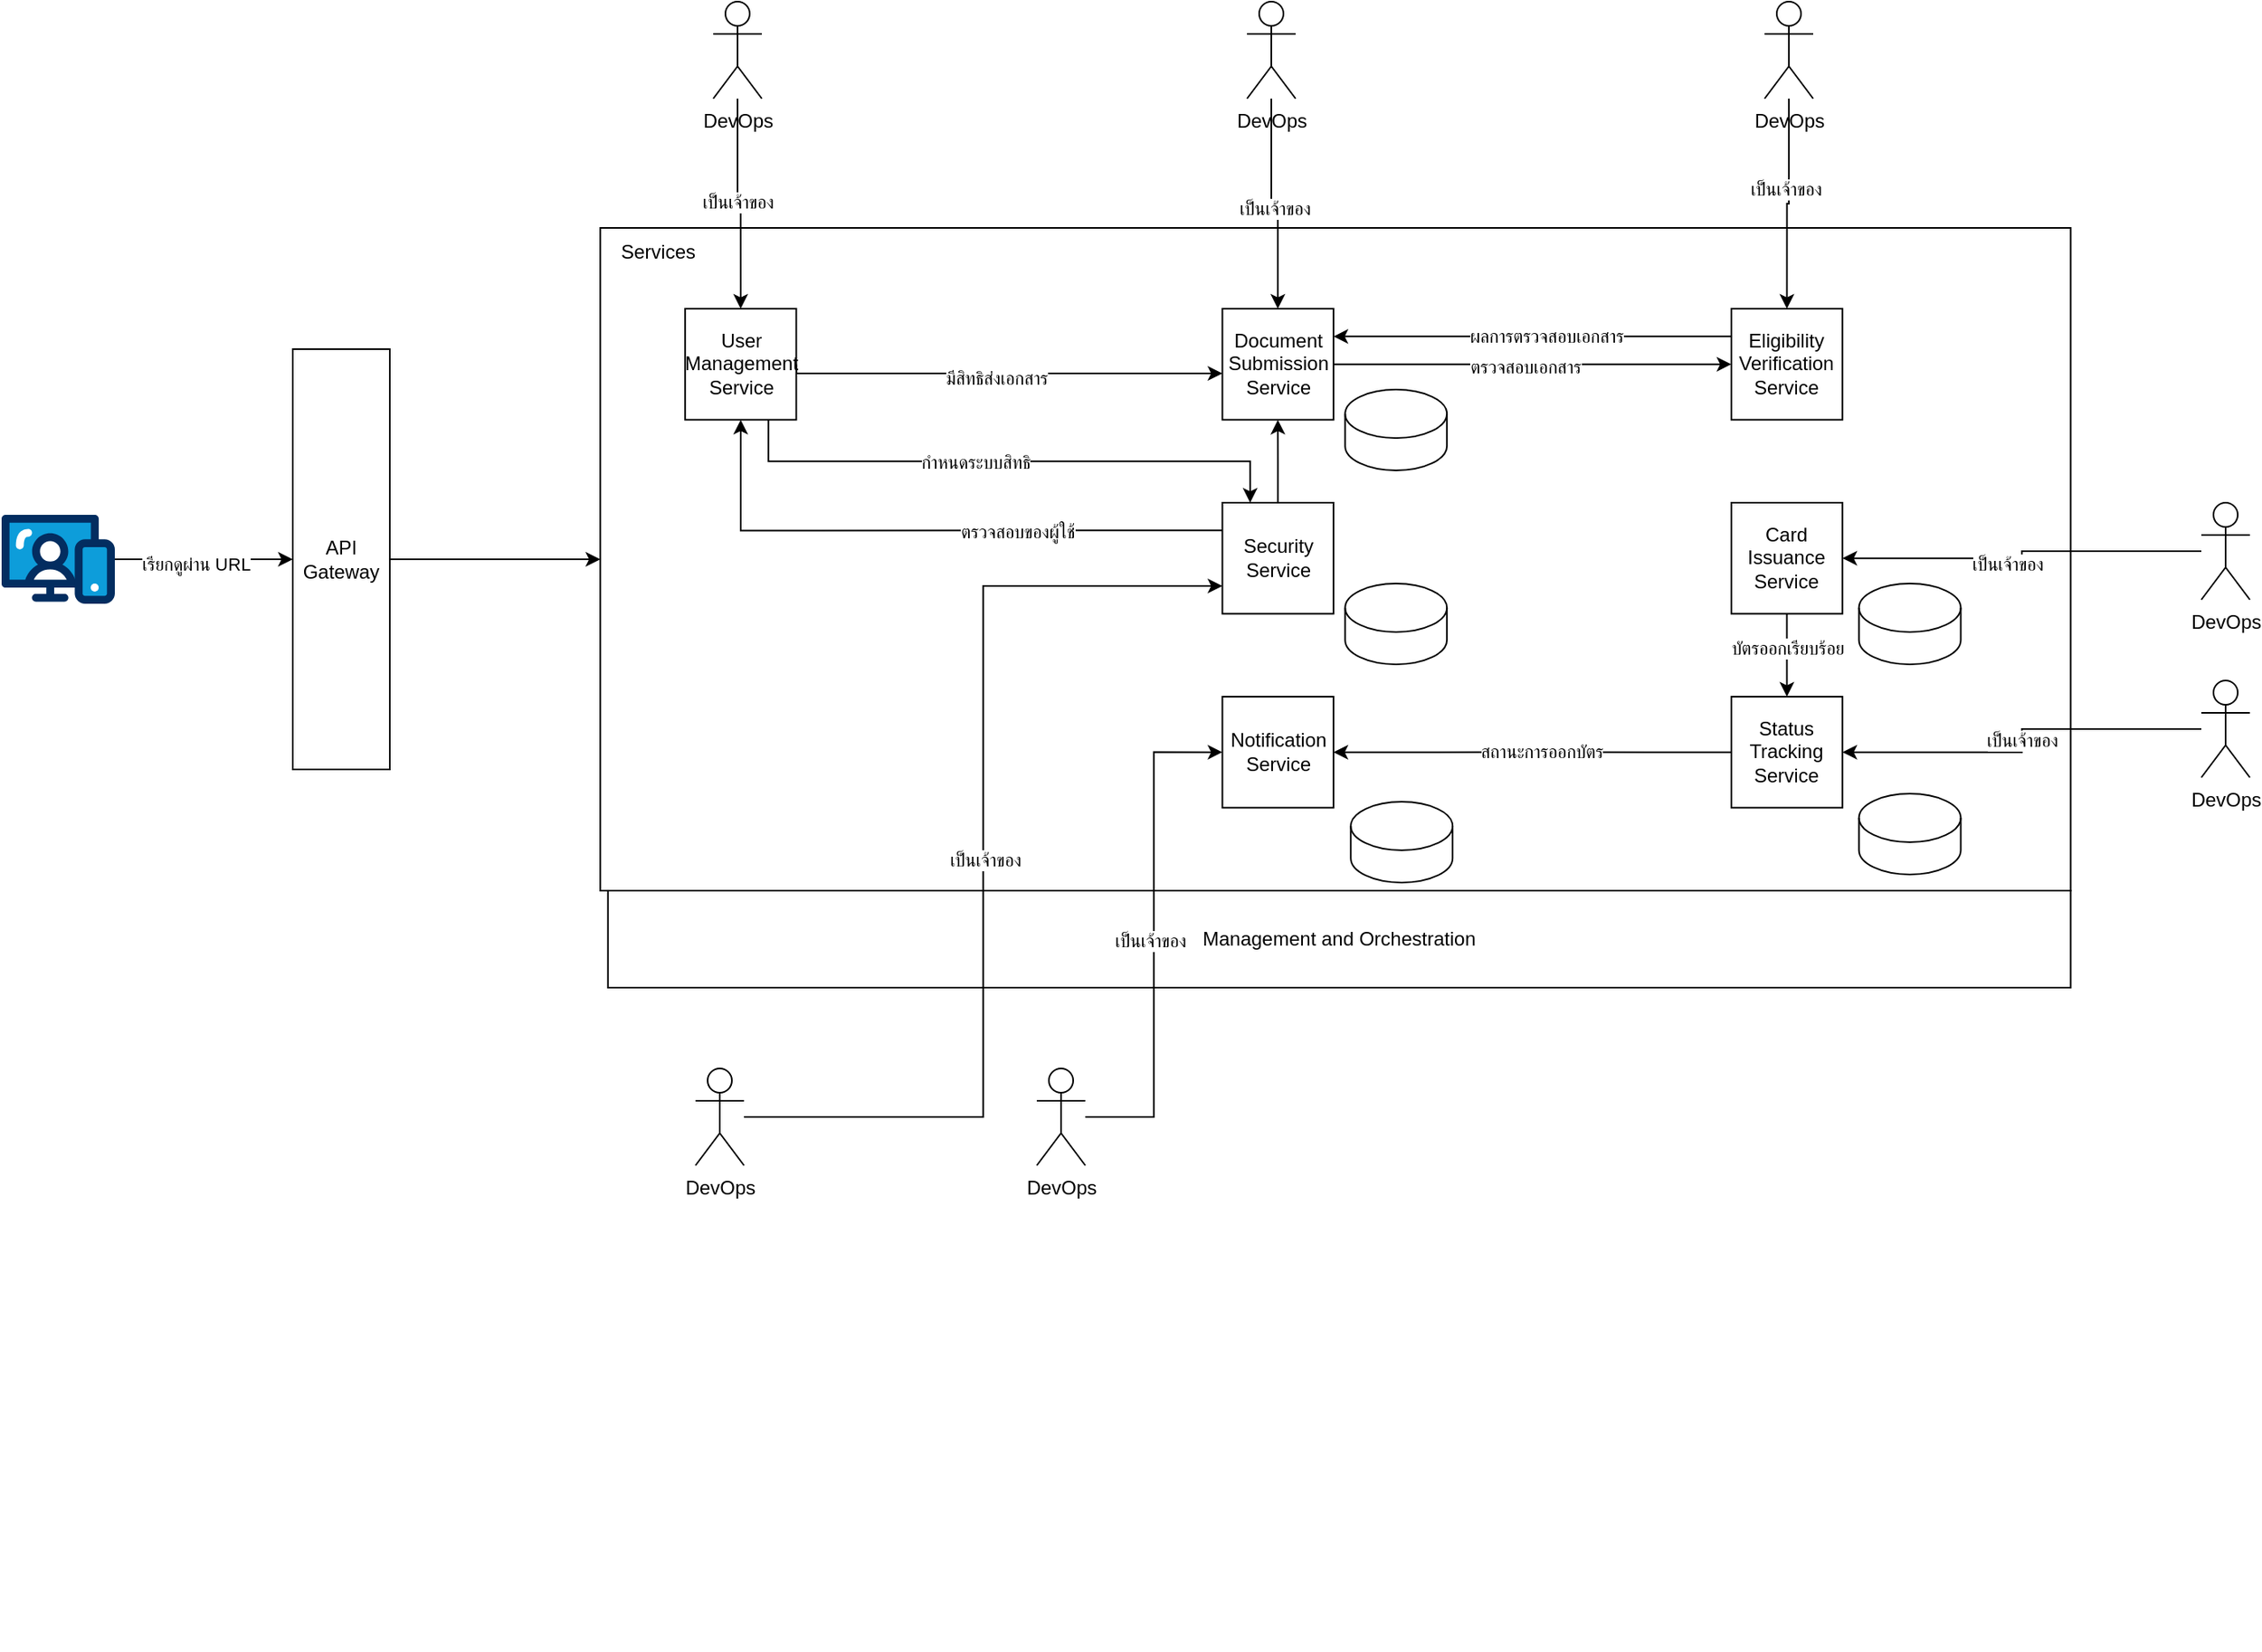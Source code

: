 <mxfile version="24.4.0" type="github">
  <diagram name="Page-1" id="LerU0bCvFQjhh9iSL9_E">
    <mxGraphModel dx="1915" dy="469" grid="1" gridSize="10" guides="1" tooltips="1" connect="1" arrows="1" fold="1" page="1" pageScale="1" pageWidth="827" pageHeight="1169" math="0" shadow="0">
      <root>
        <mxCell id="0" />
        <mxCell id="1" parent="0" />
        <mxCell id="JFElshMfYDLleOXP6mhj-92" style="edgeStyle=orthogonalEdgeStyle;rounded=0;orthogonalLoop=1;jettySize=auto;html=1;exitX=1;exitY=0.5;exitDx=0;exitDy=0;" edge="1" parent="1" source="JFElshMfYDLleOXP6mhj-24" target="JFElshMfYDLleOXP6mhj-60">
          <mxGeometry relative="1" as="geometry" />
        </mxCell>
        <mxCell id="JFElshMfYDLleOXP6mhj-24" value="API Gateway" style="rounded=0;whiteSpace=wrap;html=1;" vertex="1" parent="1">
          <mxGeometry x="150" y="245" width="60" height="260" as="geometry" />
        </mxCell>
        <mxCell id="JFElshMfYDLleOXP6mhj-29" value="" style="group" vertex="1" connectable="0" parent="1">
          <mxGeometry x="480" y="190" width="790" height="860" as="geometry" />
        </mxCell>
        <mxCell id="JFElshMfYDLleOXP6mhj-60" value="" style="verticalLabelPosition=bottom;verticalAlign=top;html=1;shape=mxgraph.basic.rect;fillColor2=none;strokeWidth=1;size=20;indent=5;" vertex="1" parent="JFElshMfYDLleOXP6mhj-29">
          <mxGeometry x="-139.856" y="-20" width="909.067" height="410" as="geometry" />
        </mxCell>
        <mxCell id="JFElshMfYDLleOXP6mhj-14" style="edgeStyle=orthogonalEdgeStyle;rounded=0;orthogonalLoop=1;jettySize=auto;html=1;entryX=0;entryY=0.5;entryDx=0;entryDy=0;" edge="1" parent="JFElshMfYDLleOXP6mhj-29" source="JFElshMfYDLleOXP6mhj-1" target="JFElshMfYDLleOXP6mhj-2">
          <mxGeometry relative="1" as="geometry" />
        </mxCell>
        <mxCell id="JFElshMfYDLleOXP6mhj-79" value="ตรวจสอบเอกสาร" style="edgeLabel;html=1;align=center;verticalAlign=middle;resizable=0;points=[];" vertex="1" connectable="0" parent="JFElshMfYDLleOXP6mhj-14">
          <mxGeometry x="-0.036" y="-1" relative="1" as="geometry">
            <mxPoint as="offset" />
          </mxGeometry>
        </mxCell>
        <mxCell id="JFElshMfYDLleOXP6mhj-1" value="Document Submission Service" style="whiteSpace=wrap;html=1;aspect=fixed;" vertex="1" parent="JFElshMfYDLleOXP6mhj-29">
          <mxGeometry x="244.749" y="30" width="68.696" height="68.696" as="geometry" />
        </mxCell>
        <mxCell id="JFElshMfYDLleOXP6mhj-71" style="edgeStyle=orthogonalEdgeStyle;rounded=0;orthogonalLoop=1;jettySize=auto;html=1;exitX=0;exitY=0.25;exitDx=0;exitDy=0;entryX=1;entryY=0.25;entryDx=0;entryDy=0;" edge="1" parent="JFElshMfYDLleOXP6mhj-29" source="JFElshMfYDLleOXP6mhj-2" target="JFElshMfYDLleOXP6mhj-1">
          <mxGeometry relative="1" as="geometry" />
        </mxCell>
        <mxCell id="JFElshMfYDLleOXP6mhj-80" value="ผลการตรวจสอบเอกสาร" style="edgeLabel;html=1;align=center;verticalAlign=middle;resizable=0;points=[];" vertex="1" connectable="0" parent="JFElshMfYDLleOXP6mhj-71">
          <mxGeometry x="-0.07" relative="1" as="geometry">
            <mxPoint as="offset" />
          </mxGeometry>
        </mxCell>
        <mxCell id="JFElshMfYDLleOXP6mhj-2" value="Eligibility Verification Service" style="whiteSpace=wrap;html=1;aspect=fixed;" vertex="1" parent="JFElshMfYDLleOXP6mhj-29">
          <mxGeometry x="559.426" y="30" width="68.696" height="68.696" as="geometry" />
        </mxCell>
        <mxCell id="JFElshMfYDLleOXP6mhj-18" style="edgeStyle=orthogonalEdgeStyle;rounded=0;orthogonalLoop=1;jettySize=auto;html=1;entryX=0.5;entryY=0;entryDx=0;entryDy=0;" edge="1" parent="JFElshMfYDLleOXP6mhj-29" source="JFElshMfYDLleOXP6mhj-4" target="JFElshMfYDLleOXP6mhj-6">
          <mxGeometry relative="1" as="geometry" />
        </mxCell>
        <mxCell id="JFElshMfYDLleOXP6mhj-97" value="บัตรออกเรียบร้อย" style="edgeLabel;html=1;align=center;verticalAlign=middle;resizable=0;points=[];" vertex="1" connectable="0" parent="JFElshMfYDLleOXP6mhj-18">
          <mxGeometry x="-0.187" relative="1" as="geometry">
            <mxPoint as="offset" />
          </mxGeometry>
        </mxCell>
        <mxCell id="JFElshMfYDLleOXP6mhj-4" value="Card Issuance Service" style="whiteSpace=wrap;html=1;aspect=fixed;" vertex="1" parent="JFElshMfYDLleOXP6mhj-29">
          <mxGeometry x="559.426" y="150" width="68.696" height="68.696" as="geometry" />
        </mxCell>
        <mxCell id="JFElshMfYDLleOXP6mhj-19" style="edgeStyle=orthogonalEdgeStyle;rounded=0;orthogonalLoop=1;jettySize=auto;html=1;exitX=0;exitY=0.5;exitDx=0;exitDy=0;" edge="1" parent="JFElshMfYDLleOXP6mhj-29" source="JFElshMfYDLleOXP6mhj-6" target="JFElshMfYDLleOXP6mhj-8">
          <mxGeometry relative="1" as="geometry" />
        </mxCell>
        <mxCell id="JFElshMfYDLleOXP6mhj-95" value="สถานะการออกบัตร" style="edgeLabel;html=1;align=center;verticalAlign=middle;resizable=0;points=[];" vertex="1" connectable="0" parent="JFElshMfYDLleOXP6mhj-19">
          <mxGeometry x="-0.045" y="-1" relative="1" as="geometry">
            <mxPoint as="offset" />
          </mxGeometry>
        </mxCell>
        <mxCell id="JFElshMfYDLleOXP6mhj-6" value="Status Tracking Service" style="whiteSpace=wrap;html=1;aspect=fixed;" vertex="1" parent="JFElshMfYDLleOXP6mhj-29">
          <mxGeometry x="559.426" y="270" width="68.696" height="68.696" as="geometry" />
        </mxCell>
        <mxCell id="JFElshMfYDLleOXP6mhj-17" style="edgeStyle=orthogonalEdgeStyle;rounded=0;orthogonalLoop=1;jettySize=auto;html=1;exitX=0.5;exitY=0;exitDx=0;exitDy=0;" edge="1" parent="JFElshMfYDLleOXP6mhj-29" source="JFElshMfYDLleOXP6mhj-7" target="JFElshMfYDLleOXP6mhj-1">
          <mxGeometry relative="1" as="geometry" />
        </mxCell>
        <mxCell id="JFElshMfYDLleOXP6mhj-21" style="edgeStyle=orthogonalEdgeStyle;rounded=0;orthogonalLoop=1;jettySize=auto;html=1;exitX=0;exitY=0.25;exitDx=0;exitDy=0;" edge="1" parent="JFElshMfYDLleOXP6mhj-29" source="JFElshMfYDLleOXP6mhj-7" target="JFElshMfYDLleOXP6mhj-20">
          <mxGeometry relative="1" as="geometry" />
        </mxCell>
        <mxCell id="JFElshMfYDLleOXP6mhj-77" value="ตรวจสอบของผู้ใช้" style="edgeLabel;html=1;align=center;verticalAlign=middle;resizable=0;points=[];" vertex="1" connectable="0" parent="JFElshMfYDLleOXP6mhj-21">
          <mxGeometry x="-0.308" y="1" relative="1" as="geometry">
            <mxPoint as="offset" />
          </mxGeometry>
        </mxCell>
        <mxCell id="JFElshMfYDLleOXP6mhj-7" value="Security Service" style="whiteSpace=wrap;html=1;aspect=fixed;" vertex="1" parent="JFElshMfYDLleOXP6mhj-29">
          <mxGeometry x="244.749" y="150" width="68.696" height="68.696" as="geometry" />
        </mxCell>
        <mxCell id="JFElshMfYDLleOXP6mhj-8" value="Notification Service" style="whiteSpace=wrap;html=1;aspect=fixed;" vertex="1" parent="JFElshMfYDLleOXP6mhj-29">
          <mxGeometry x="244.749" y="270" width="68.696" height="68.696" as="geometry" />
        </mxCell>
        <mxCell id="JFElshMfYDLleOXP6mhj-12" value="" style="shape=cylinder3;whiteSpace=wrap;html=1;boundedLbl=1;backgroundOutline=1;size=15;" vertex="1" parent="JFElshMfYDLleOXP6mhj-29">
          <mxGeometry x="320.641" y="80" width="62.935" height="50" as="geometry" />
        </mxCell>
        <mxCell id="JFElshMfYDLleOXP6mhj-22" style="edgeStyle=orthogonalEdgeStyle;rounded=0;orthogonalLoop=1;jettySize=auto;html=1;exitX=0.75;exitY=1;exitDx=0;exitDy=0;entryX=0.25;entryY=0;entryDx=0;entryDy=0;" edge="1" parent="JFElshMfYDLleOXP6mhj-29" source="JFElshMfYDLleOXP6mhj-20" target="JFElshMfYDLleOXP6mhj-7">
          <mxGeometry relative="1" as="geometry" />
        </mxCell>
        <mxCell id="JFElshMfYDLleOXP6mhj-78" value="กำหนดระบบสิทธิ" style="edgeLabel;html=1;align=center;verticalAlign=middle;resizable=0;points=[];" vertex="1" connectable="0" parent="JFElshMfYDLleOXP6mhj-22">
          <mxGeometry x="-0.124" relative="1" as="geometry">
            <mxPoint as="offset" />
          </mxGeometry>
        </mxCell>
        <mxCell id="JFElshMfYDLleOXP6mhj-73" style="edgeStyle=orthogonalEdgeStyle;rounded=0;orthogonalLoop=1;jettySize=auto;html=1;exitX=1;exitY=0.5;exitDx=0;exitDy=0;" edge="1" parent="JFElshMfYDLleOXP6mhj-29" source="JFElshMfYDLleOXP6mhj-20" target="JFElshMfYDLleOXP6mhj-1">
          <mxGeometry relative="1" as="geometry">
            <Array as="points">
              <mxPoint x="209.785" y="70" />
              <mxPoint x="209.785" y="70" />
            </Array>
          </mxGeometry>
        </mxCell>
        <mxCell id="JFElshMfYDLleOXP6mhj-74" value="มีสิทธิส่งเอกสาร" style="edgeLabel;html=1;align=center;verticalAlign=middle;resizable=0;points=[];" vertex="1" connectable="0" parent="JFElshMfYDLleOXP6mhj-73">
          <mxGeometry x="-0.042" y="-3" relative="1" as="geometry">
            <mxPoint as="offset" />
          </mxGeometry>
        </mxCell>
        <mxCell id="JFElshMfYDLleOXP6mhj-20" value="User Management Service" style="whiteSpace=wrap;html=1;aspect=fixed;" vertex="1" parent="JFElshMfYDLleOXP6mhj-29">
          <mxGeometry x="-87.41" y="30" width="68.696" height="68.696" as="geometry" />
        </mxCell>
        <mxCell id="JFElshMfYDLleOXP6mhj-55" value="" style="shape=cylinder3;whiteSpace=wrap;html=1;boundedLbl=1;backgroundOutline=1;size=15;" vertex="1" parent="JFElshMfYDLleOXP6mhj-29">
          <mxGeometry x="638.318" y="200" width="62.935" height="50" as="geometry" />
        </mxCell>
        <mxCell id="JFElshMfYDLleOXP6mhj-56" value="" style="shape=cylinder3;whiteSpace=wrap;html=1;boundedLbl=1;backgroundOutline=1;size=15;" vertex="1" parent="JFElshMfYDLleOXP6mhj-29">
          <mxGeometry x="638.318" y="330" width="62.935" height="50" as="geometry" />
        </mxCell>
        <mxCell id="JFElshMfYDLleOXP6mhj-57" value="" style="shape=cylinder3;whiteSpace=wrap;html=1;boundedLbl=1;backgroundOutline=1;size=15;" vertex="1" parent="JFElshMfYDLleOXP6mhj-29">
          <mxGeometry x="324.138" y="335" width="62.935" height="50" as="geometry" />
        </mxCell>
        <mxCell id="JFElshMfYDLleOXP6mhj-58" value="" style="shape=cylinder3;whiteSpace=wrap;html=1;boundedLbl=1;backgroundOutline=1;size=15;" vertex="1" parent="JFElshMfYDLleOXP6mhj-29">
          <mxGeometry x="320.641" y="200" width="62.935" height="50" as="geometry" />
        </mxCell>
        <mxCell id="JFElshMfYDLleOXP6mhj-86" value="Management and Orchestration" style="rounded=0;whiteSpace=wrap;html=1;" vertex="1" parent="JFElshMfYDLleOXP6mhj-29">
          <mxGeometry x="-135.132" y="390" width="904.342" height="60" as="geometry" />
        </mxCell>
        <mxCell id="JFElshMfYDLleOXP6mhj-87" value="Services" style="text;html=1;align=center;verticalAlign=middle;whiteSpace=wrap;rounded=0;" vertex="1" parent="JFElshMfYDLleOXP6mhj-29">
          <mxGeometry x="-135.132" y="-20" width="62.368" height="30" as="geometry" />
        </mxCell>
        <mxCell id="JFElshMfYDLleOXP6mhj-118" style="edgeStyle=orthogonalEdgeStyle;rounded=0;orthogonalLoop=1;jettySize=auto;html=1;entryX=0;entryY=0.5;entryDx=0;entryDy=0;" edge="1" parent="JFElshMfYDLleOXP6mhj-29" source="JFElshMfYDLleOXP6mhj-106" target="JFElshMfYDLleOXP6mhj-8">
          <mxGeometry relative="1" as="geometry" />
        </mxCell>
        <mxCell id="JFElshMfYDLleOXP6mhj-119" value="เป็นเจ้าของ" style="edgeLabel;html=1;align=center;verticalAlign=middle;resizable=0;points=[];" vertex="1" connectable="0" parent="JFElshMfYDLleOXP6mhj-118">
          <mxGeometry x="-0.025" y="3" relative="1" as="geometry">
            <mxPoint as="offset" />
          </mxGeometry>
        </mxCell>
        <mxCell id="JFElshMfYDLleOXP6mhj-106" value="&lt;div&gt;DevOps&lt;/div&gt;" style="shape=umlActor;verticalLabelPosition=bottom;verticalAlign=top;html=1;outlineConnect=0;" vertex="1" parent="JFElshMfYDLleOXP6mhj-29">
          <mxGeometry x="130" y="500" width="30" height="60" as="geometry" />
        </mxCell>
        <mxCell id="JFElshMfYDLleOXP6mhj-110" style="edgeStyle=orthogonalEdgeStyle;rounded=0;orthogonalLoop=1;jettySize=auto;html=1;" edge="1" parent="1" source="JFElshMfYDLleOXP6mhj-30" target="JFElshMfYDLleOXP6mhj-1">
          <mxGeometry relative="1" as="geometry" />
        </mxCell>
        <mxCell id="JFElshMfYDLleOXP6mhj-111" value="เป็นเจ้าของ" style="edgeLabel;html=1;align=center;verticalAlign=middle;resizable=0;points=[];" vertex="1" connectable="0" parent="JFElshMfYDLleOXP6mhj-110">
          <mxGeometry x="0.091" y="-2" relative="1" as="geometry">
            <mxPoint y="-1" as="offset" />
          </mxGeometry>
        </mxCell>
        <mxCell id="JFElshMfYDLleOXP6mhj-30" value="&lt;div&gt;DevOps&lt;/div&gt;" style="shape=umlActor;verticalLabelPosition=bottom;verticalAlign=top;html=1;outlineConnect=0;" vertex="1" parent="1">
          <mxGeometry x="740" y="30" width="30" height="60" as="geometry" />
        </mxCell>
        <mxCell id="JFElshMfYDLleOXP6mhj-35" style="edgeStyle=orthogonalEdgeStyle;rounded=0;orthogonalLoop=1;jettySize=auto;html=1;entryX=0;entryY=0.5;entryDx=0;entryDy=0;" edge="1" parent="1" source="JFElshMfYDLleOXP6mhj-34" target="JFElshMfYDLleOXP6mhj-24">
          <mxGeometry relative="1" as="geometry" />
        </mxCell>
        <mxCell id="JFElshMfYDLleOXP6mhj-91" value="เรียกดูผ่าน URL" style="edgeLabel;html=1;align=center;verticalAlign=middle;resizable=0;points=[];" vertex="1" connectable="0" parent="JFElshMfYDLleOXP6mhj-35">
          <mxGeometry x="-0.122" y="-3" relative="1" as="geometry">
            <mxPoint x="1" as="offset" />
          </mxGeometry>
        </mxCell>
        <mxCell id="JFElshMfYDLleOXP6mhj-34" value="" style="verticalLabelPosition=bottom;aspect=fixed;html=1;shape=mxgraph.salesforce.web;" vertex="1" parent="1">
          <mxGeometry x="-30" y="347.35" width="70" height="55.3" as="geometry" />
        </mxCell>
        <mxCell id="JFElshMfYDLleOXP6mhj-112" style="edgeStyle=orthogonalEdgeStyle;rounded=0;orthogonalLoop=1;jettySize=auto;html=1;entryX=0.5;entryY=0;entryDx=0;entryDy=0;" edge="1" parent="1" source="JFElshMfYDLleOXP6mhj-100" target="JFElshMfYDLleOXP6mhj-2">
          <mxGeometry relative="1" as="geometry" />
        </mxCell>
        <mxCell id="JFElshMfYDLleOXP6mhj-113" value="เป็นเจ้าของ" style="edgeLabel;html=1;align=center;verticalAlign=middle;resizable=0;points=[];" vertex="1" connectable="0" parent="JFElshMfYDLleOXP6mhj-112">
          <mxGeometry x="-0.152" y="-2" relative="1" as="geometry">
            <mxPoint as="offset" />
          </mxGeometry>
        </mxCell>
        <mxCell id="JFElshMfYDLleOXP6mhj-100" value="&lt;div&gt;DevOps&lt;/div&gt;" style="shape=umlActor;verticalLabelPosition=bottom;verticalAlign=top;html=1;outlineConnect=0;" vertex="1" parent="1">
          <mxGeometry x="1060" y="30" width="30" height="60" as="geometry" />
        </mxCell>
        <mxCell id="JFElshMfYDLleOXP6mhj-108" value="" style="edgeStyle=orthogonalEdgeStyle;rounded=0;orthogonalLoop=1;jettySize=auto;html=1;entryX=0.5;entryY=0;entryDx=0;entryDy=0;" edge="1" parent="1" source="JFElshMfYDLleOXP6mhj-102" target="JFElshMfYDLleOXP6mhj-20">
          <mxGeometry relative="1" as="geometry" />
        </mxCell>
        <mxCell id="JFElshMfYDLleOXP6mhj-109" value="เป็นเจ้าของ" style="edgeLabel;html=1;align=center;verticalAlign=middle;resizable=0;points=[];" vertex="1" connectable="0" parent="JFElshMfYDLleOXP6mhj-108">
          <mxGeometry x="-0.021" relative="1" as="geometry">
            <mxPoint y="-1" as="offset" />
          </mxGeometry>
        </mxCell>
        <mxCell id="JFElshMfYDLleOXP6mhj-102" value="&lt;div&gt;DevOps&lt;/div&gt;" style="shape=umlActor;verticalLabelPosition=bottom;verticalAlign=top;html=1;outlineConnect=0;" vertex="1" parent="1">
          <mxGeometry x="410" y="30" width="30" height="60" as="geometry" />
        </mxCell>
        <mxCell id="JFElshMfYDLleOXP6mhj-114" style="edgeStyle=orthogonalEdgeStyle;rounded=0;orthogonalLoop=1;jettySize=auto;html=1;" edge="1" parent="1" source="JFElshMfYDLleOXP6mhj-104" target="JFElshMfYDLleOXP6mhj-4">
          <mxGeometry relative="1" as="geometry" />
        </mxCell>
        <mxCell id="JFElshMfYDLleOXP6mhj-115" value="เป็นเจ้าของ" style="edgeLabel;html=1;align=center;verticalAlign=middle;resizable=0;points=[];" vertex="1" connectable="0" parent="JFElshMfYDLleOXP6mhj-114">
          <mxGeometry x="0.112" y="3" relative="1" as="geometry">
            <mxPoint x="1" as="offset" />
          </mxGeometry>
        </mxCell>
        <mxCell id="JFElshMfYDLleOXP6mhj-104" value="&lt;div&gt;DevOps&lt;/div&gt;" style="shape=umlActor;verticalLabelPosition=bottom;verticalAlign=top;html=1;outlineConnect=0;" vertex="1" parent="1">
          <mxGeometry x="1330" y="340" width="30" height="60" as="geometry" />
        </mxCell>
        <mxCell id="JFElshMfYDLleOXP6mhj-116" style="edgeStyle=orthogonalEdgeStyle;rounded=0;orthogonalLoop=1;jettySize=auto;html=1;" edge="1" parent="1" source="JFElshMfYDLleOXP6mhj-105" target="JFElshMfYDLleOXP6mhj-6">
          <mxGeometry relative="1" as="geometry" />
        </mxCell>
        <mxCell id="JFElshMfYDLleOXP6mhj-117" value="เป็นเจ้าของ" style="edgeLabel;html=1;align=center;verticalAlign=middle;resizable=0;points=[];" vertex="1" connectable="0" parent="JFElshMfYDLleOXP6mhj-116">
          <mxGeometry x="-0.003" relative="1" as="geometry">
            <mxPoint as="offset" />
          </mxGeometry>
        </mxCell>
        <mxCell id="JFElshMfYDLleOXP6mhj-105" value="&lt;div&gt;DevOps&lt;/div&gt;" style="shape=umlActor;verticalLabelPosition=bottom;verticalAlign=top;html=1;outlineConnect=0;" vertex="1" parent="1">
          <mxGeometry x="1330" y="450" width="30" height="60" as="geometry" />
        </mxCell>
        <mxCell id="JFElshMfYDLleOXP6mhj-120" style="edgeStyle=orthogonalEdgeStyle;rounded=0;orthogonalLoop=1;jettySize=auto;html=1;entryX=0;entryY=0.75;entryDx=0;entryDy=0;" edge="1" parent="1" source="JFElshMfYDLleOXP6mhj-107" target="JFElshMfYDLleOXP6mhj-7">
          <mxGeometry relative="1" as="geometry" />
        </mxCell>
        <mxCell id="JFElshMfYDLleOXP6mhj-121" value="เป็นเจ้าของ" style="edgeLabel;html=1;align=center;verticalAlign=middle;resizable=0;points=[];" vertex="1" connectable="0" parent="JFElshMfYDLleOXP6mhj-120">
          <mxGeometry x="-0.015" y="-1" relative="1" as="geometry">
            <mxPoint as="offset" />
          </mxGeometry>
        </mxCell>
        <mxCell id="JFElshMfYDLleOXP6mhj-107" value="&lt;div&gt;DevOps&lt;/div&gt;" style="shape=umlActor;verticalLabelPosition=bottom;verticalAlign=top;html=1;outlineConnect=0;" vertex="1" parent="1">
          <mxGeometry x="399" y="690" width="30" height="60" as="geometry" />
        </mxCell>
      </root>
    </mxGraphModel>
  </diagram>
</mxfile>
